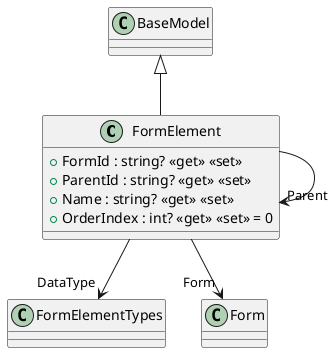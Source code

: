 @startuml
class FormElement {
    + FormId : string? <<get>> <<set>>
    + ParentId : string? <<get>> <<set>>
    + Name : string? <<get>> <<set>>
    + OrderIndex : int? <<get>> <<set>> = 0
}
BaseModel <|-- FormElement
FormElement --> "DataType" FormElementTypes
FormElement --> "Form" Form
FormElement --> "Parent" FormElement
@enduml
